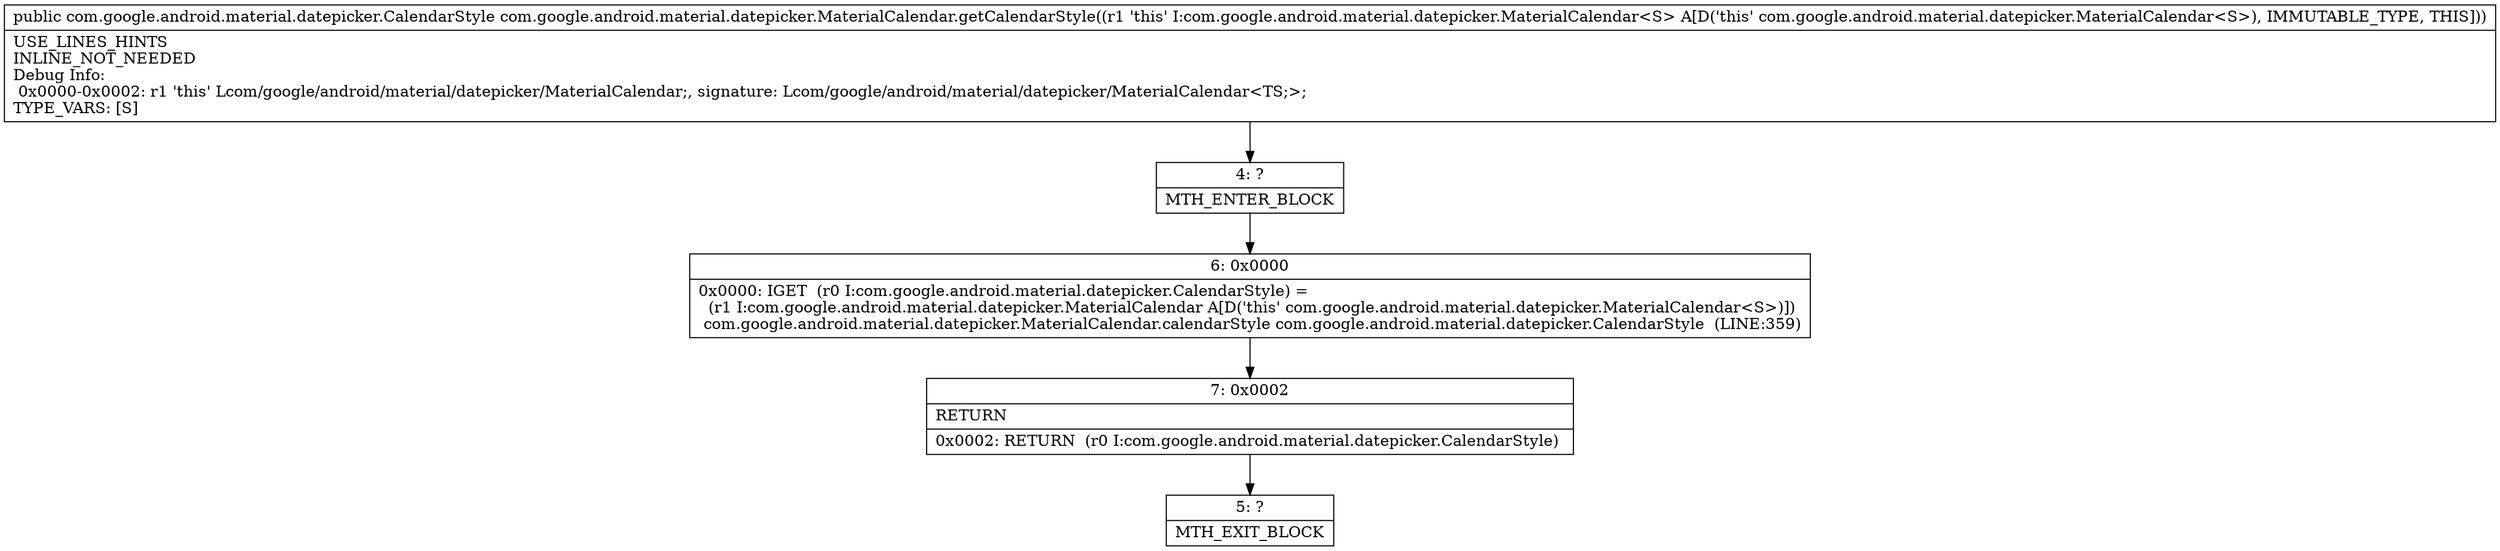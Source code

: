 digraph "CFG forcom.google.android.material.datepicker.MaterialCalendar.getCalendarStyle()Lcom\/google\/android\/material\/datepicker\/CalendarStyle;" {
Node_4 [shape=record,label="{4\:\ ?|MTH_ENTER_BLOCK\l}"];
Node_6 [shape=record,label="{6\:\ 0x0000|0x0000: IGET  (r0 I:com.google.android.material.datepicker.CalendarStyle) = \l  (r1 I:com.google.android.material.datepicker.MaterialCalendar A[D('this' com.google.android.material.datepicker.MaterialCalendar\<S\>)])\l com.google.android.material.datepicker.MaterialCalendar.calendarStyle com.google.android.material.datepicker.CalendarStyle  (LINE:359)\l}"];
Node_7 [shape=record,label="{7\:\ 0x0002|RETURN\l|0x0002: RETURN  (r0 I:com.google.android.material.datepicker.CalendarStyle) \l}"];
Node_5 [shape=record,label="{5\:\ ?|MTH_EXIT_BLOCK\l}"];
MethodNode[shape=record,label="{public com.google.android.material.datepicker.CalendarStyle com.google.android.material.datepicker.MaterialCalendar.getCalendarStyle((r1 'this' I:com.google.android.material.datepicker.MaterialCalendar\<S\> A[D('this' com.google.android.material.datepicker.MaterialCalendar\<S\>), IMMUTABLE_TYPE, THIS]))  | USE_LINES_HINTS\lINLINE_NOT_NEEDED\lDebug Info:\l  0x0000\-0x0002: r1 'this' Lcom\/google\/android\/material\/datepicker\/MaterialCalendar;, signature: Lcom\/google\/android\/material\/datepicker\/MaterialCalendar\<TS;\>;\lTYPE_VARS: [S]\l}"];
MethodNode -> Node_4;Node_4 -> Node_6;
Node_6 -> Node_7;
Node_7 -> Node_5;
}

